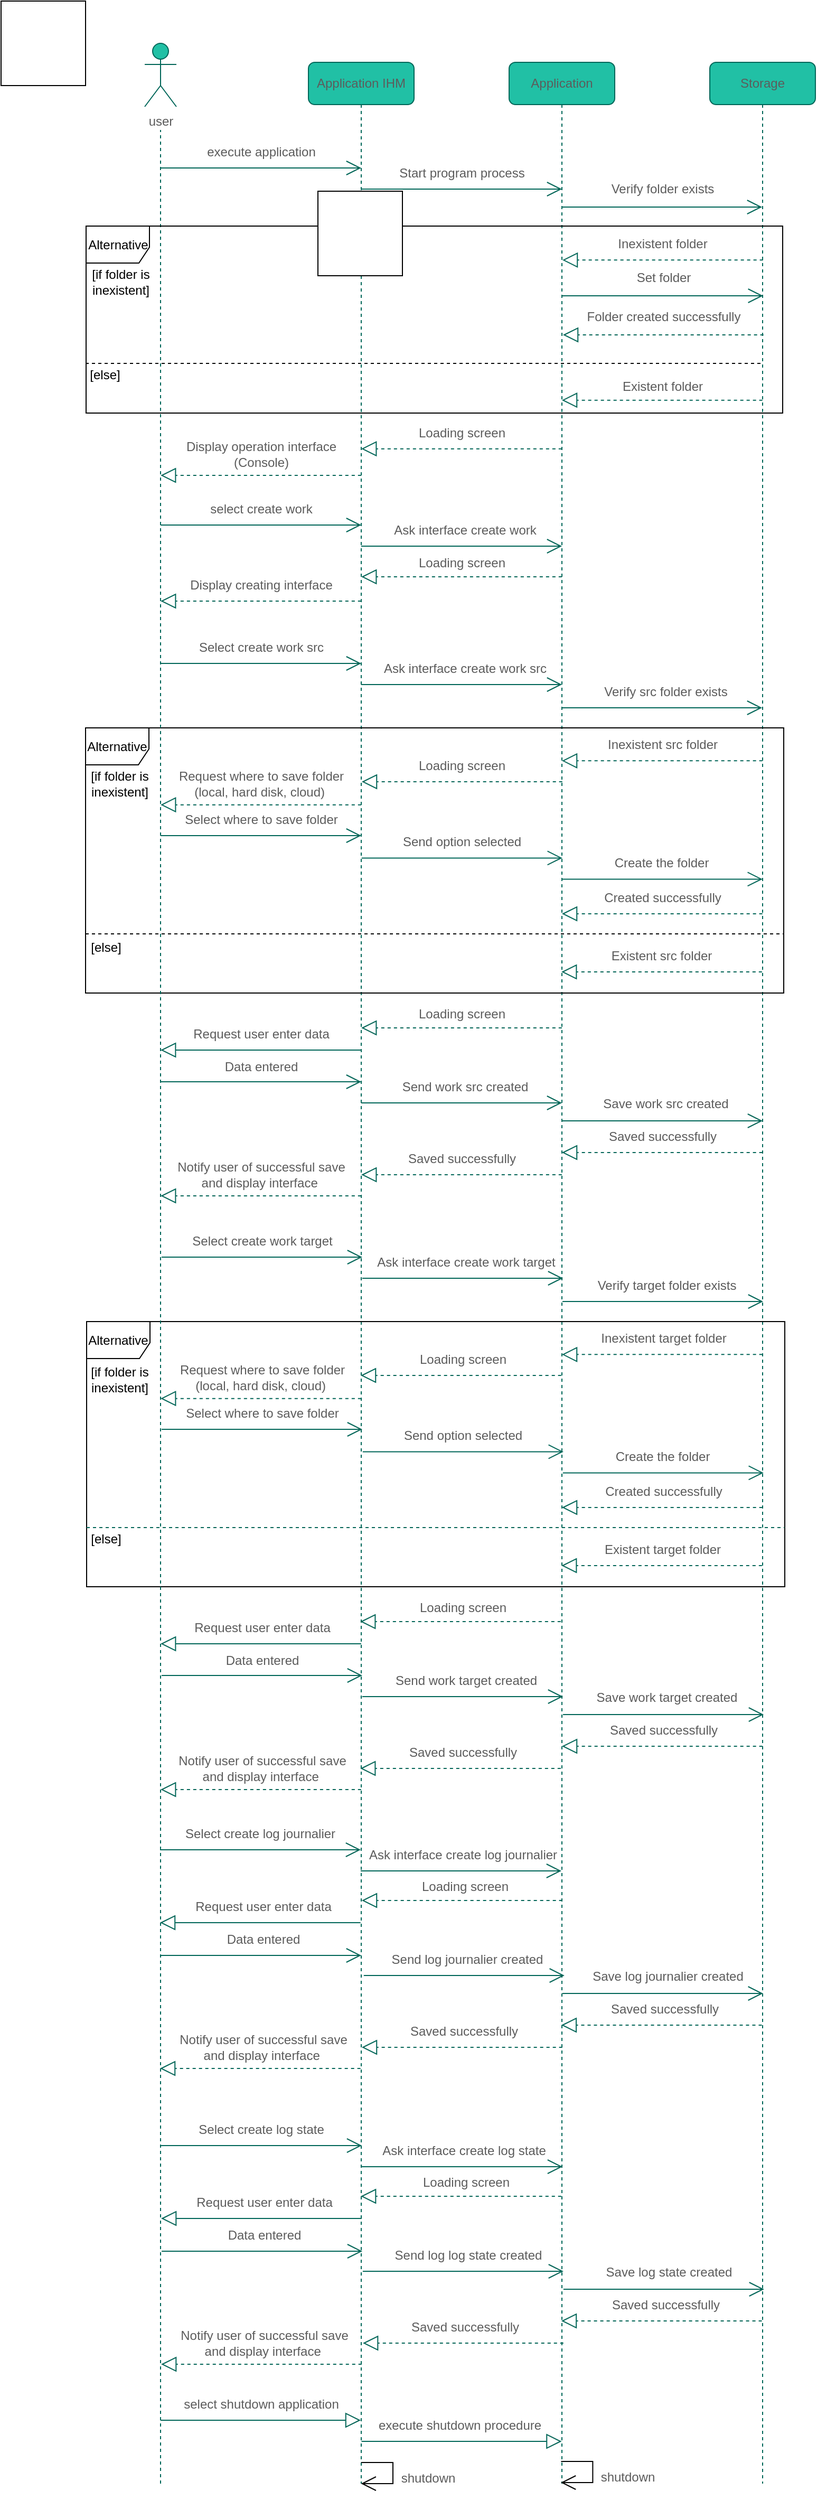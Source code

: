<mxfile version="20.5.3" type="github">
  <diagram id="kgpKYQtTHZ0yAKxKKP6v" name="Page-1">
    <mxGraphModel dx="865" dy="403" grid="1" gridSize="10" guides="1" tooltips="1" connect="1" arrows="1" fold="1" page="1" pageScale="1" pageWidth="850" pageHeight="1100" math="0" shadow="0">
      <root>
        <mxCell id="0" />
        <mxCell id="1" parent="0" />
        <mxCell id="vB3oa_qT5mKGnojGgwLK-68" value="" style="whiteSpace=wrap;html=1;aspect=fixed;" vertex="1" parent="1">
          <mxGeometry width="80" height="80" as="geometry" />
        </mxCell>
        <mxCell id="sGXvdLq_XoUKNio_A1aQ-1" value="user" style="shape=umlActor;verticalLabelPosition=bottom;verticalAlign=top;html=1;fillColor=#21C0A5;strokeColor=#006658;fontColor=#5C5C5C;rounded=1;" parent="1" vertex="1">
          <mxGeometry x="136" y="40" width="30" height="60" as="geometry" />
        </mxCell>
        <mxCell id="sGXvdLq_XoUKNio_A1aQ-8" value="&lt;span style=&quot;&quot;&gt;Application IHM&lt;/span&gt;" style="shape=umlLifeline;perimeter=lifelinePerimeter;whiteSpace=wrap;html=1;container=1;collapsible=0;recursiveResize=0;outlineConnect=0;fillColor=#21C0A5;strokeColor=#006658;fontColor=#5C5C5C;rounded=1;" parent="1" vertex="1">
          <mxGeometry x="291" y="58" width="100" height="2292" as="geometry" />
        </mxCell>
        <mxCell id="sGXvdLq_XoUKNio_A1aQ-38" value="Display operation interface&lt;br&gt;(Console)" style="text;html=1;align=center;verticalAlign=middle;resizable=0;points=[];autosize=1;strokeColor=none;fillColor=none;fontColor=#5C5C5C;rounded=1;" parent="sGXvdLq_XoUKNio_A1aQ-8" vertex="1">
          <mxGeometry x="-130" y="351" width="170" height="40" as="geometry" />
        </mxCell>
        <mxCell id="sGXvdLq_XoUKNio_A1aQ-39" value="select create work" style="text;html=1;align=center;verticalAlign=middle;resizable=0;points=[];autosize=1;strokeColor=none;fillColor=none;fontColor=#5C5C5C;rounded=1;" parent="sGXvdLq_XoUKNio_A1aQ-8" vertex="1">
          <mxGeometry x="-105" y="408" width="120" height="30" as="geometry" />
        </mxCell>
        <mxCell id="sGXvdLq_XoUKNio_A1aQ-40" value="" style="endArrow=open;endFill=1;endSize=12;html=1;rounded=1;strokeColor=#006658;fontColor=#5C5C5C;fillColor=#21C0A5;" parent="sGXvdLq_XoUKNio_A1aQ-8" edge="1">
          <mxGeometry width="160" relative="1" as="geometry">
            <mxPoint x="-140" y="438" as="sourcePoint" />
            <mxPoint x="50" y="438" as="targetPoint" />
          </mxGeometry>
        </mxCell>
        <mxCell id="sGXvdLq_XoUKNio_A1aQ-79" value="Display creating interface" style="text;html=1;align=center;verticalAlign=middle;resizable=0;points=[];autosize=1;strokeColor=none;fillColor=none;fontColor=#5C5C5C;rounded=1;" parent="sGXvdLq_XoUKNio_A1aQ-8" vertex="1">
          <mxGeometry x="-125" y="480" width="160" height="30" as="geometry" />
        </mxCell>
        <mxCell id="sGXvdLq_XoUKNio_A1aQ-80" value="" style="endArrow=block;dashed=1;endFill=0;endSize=12;html=1;rounded=1;strokeColor=#006658;fontColor=#5C5C5C;fillColor=#21C0A5;" parent="sGXvdLq_XoUKNio_A1aQ-8" edge="1">
          <mxGeometry width="160" relative="1" as="geometry">
            <mxPoint x="49.92" y="510" as="sourcePoint" />
            <mxPoint x="-139.913" y="510" as="targetPoint" />
          </mxGeometry>
        </mxCell>
        <mxCell id="sGXvdLq_XoUKNio_A1aQ-101" value="Notify user of successful save&lt;br&gt;and display interface&amp;nbsp;" style="text;html=1;align=center;verticalAlign=middle;resizable=0;points=[];autosize=1;strokeColor=none;fillColor=none;fontColor=#5C5C5C;rounded=1;" parent="sGXvdLq_XoUKNio_A1aQ-8" vertex="1">
          <mxGeometry x="-135.0" y="1033" width="180" height="40" as="geometry" />
        </mxCell>
        <mxCell id="sGXvdLq_XoUKNio_A1aQ-102" value="" style="endArrow=block;dashed=1;endFill=0;endSize=12;html=1;rounded=1;strokeColor=#006658;fontColor=#5C5C5C;fillColor=#21C0A5;" parent="sGXvdLq_XoUKNio_A1aQ-8" edge="1">
          <mxGeometry width="160" relative="1" as="geometry">
            <mxPoint x="49.92" y="1073" as="sourcePoint" />
            <mxPoint x="-139.913" y="1073" as="targetPoint" />
          </mxGeometry>
        </mxCell>
        <mxCell id="sGXvdLq_XoUKNio_A1aQ-145" value="" style="endArrow=open;endFill=1;endSize=12;html=1;rounded=0;" parent="sGXvdLq_XoUKNio_A1aQ-8" edge="1">
          <mxGeometry width="160" relative="1" as="geometry">
            <mxPoint x="50" y="2272" as="sourcePoint" />
            <mxPoint x="49.833" y="2292" as="targetPoint" />
            <Array as="points">
              <mxPoint x="80" y="2272" />
              <mxPoint x="80" y="2292" />
            </Array>
          </mxGeometry>
        </mxCell>
        <mxCell id="sGXvdLq_XoUKNio_A1aQ-152" value="Select where to save folder" style="text;html=1;align=center;verticalAlign=middle;resizable=0;points=[];autosize=1;strokeColor=none;fillColor=none;fontColor=#5C5C5C;rounded=1;" parent="sGXvdLq_XoUKNio_A1aQ-8" vertex="1">
          <mxGeometry x="-130" y="702" width="170" height="30" as="geometry" />
        </mxCell>
        <mxCell id="sGXvdLq_XoUKNio_A1aQ-153" value="" style="endArrow=open;endFill=1;endSize=12;html=1;rounded=1;strokeColor=#006658;fontColor=#5C5C5C;fillColor=#21C0A5;" parent="sGXvdLq_XoUKNio_A1aQ-8" edge="1">
          <mxGeometry width="160" relative="1" as="geometry">
            <mxPoint x="-140" y="732" as="sourcePoint" />
            <mxPoint x="50" y="732" as="targetPoint" />
          </mxGeometry>
        </mxCell>
        <mxCell id="sGXvdLq_XoUKNio_A1aQ-11" value="&lt;span style=&quot;&quot;&gt;Application&lt;/span&gt;" style="shape=umlLifeline;perimeter=lifelinePerimeter;whiteSpace=wrap;html=1;container=1;collapsible=0;recursiveResize=0;outlineConnect=0;fillColor=#21C0A5;strokeColor=#006658;fontColor=#5C5C5C;rounded=1;" parent="1" vertex="1">
          <mxGeometry x="481" y="58" width="100" height="2292" as="geometry" />
        </mxCell>
        <mxCell id="sGXvdLq_XoUKNio_A1aQ-41" value="Ask interface create work" style="text;html=1;align=center;verticalAlign=middle;resizable=0;points=[];autosize=1;strokeColor=none;fillColor=none;fontColor=#5C5C5C;rounded=1;" parent="sGXvdLq_XoUKNio_A1aQ-11" vertex="1">
          <mxGeometry x="-122" y="428" width="160" height="30" as="geometry" />
        </mxCell>
        <mxCell id="sGXvdLq_XoUKNio_A1aQ-42" value="" style="endArrow=open;endFill=1;endSize=12;html=1;rounded=1;strokeColor=#006658;fontColor=#5C5C5C;fillColor=#21C0A5;" parent="sGXvdLq_XoUKNio_A1aQ-11" edge="1">
          <mxGeometry width="160" relative="1" as="geometry">
            <mxPoint x="-140" y="458" as="sourcePoint" />
            <mxPoint x="50" y="458" as="targetPoint" />
          </mxGeometry>
        </mxCell>
        <mxCell id="sGXvdLq_XoUKNio_A1aQ-83" value="Select create work src" style="text;html=1;align=center;verticalAlign=middle;resizable=0;points=[];autosize=1;strokeColor=none;fillColor=none;fontColor=#5C5C5C;rounded=1;" parent="sGXvdLq_XoUKNio_A1aQ-11" vertex="1">
          <mxGeometry x="-305" y="539" width="140" height="30" as="geometry" />
        </mxCell>
        <mxCell id="sGXvdLq_XoUKNio_A1aQ-84" value="" style="endArrow=open;endFill=1;endSize=12;html=1;rounded=1;strokeColor=#006658;fontColor=#5C5C5C;fillColor=#21C0A5;" parent="sGXvdLq_XoUKNio_A1aQ-11" edge="1">
          <mxGeometry width="160" relative="1" as="geometry">
            <mxPoint x="-330" y="569" as="sourcePoint" />
            <mxPoint x="-140" y="569" as="targetPoint" />
          </mxGeometry>
        </mxCell>
        <mxCell id="sGXvdLq_XoUKNio_A1aQ-87" value="Ask interface create work src" style="text;html=1;align=center;verticalAlign=middle;resizable=0;points=[];autosize=1;strokeColor=none;fillColor=none;fontColor=#5C5C5C;rounded=1;" parent="sGXvdLq_XoUKNio_A1aQ-11" vertex="1">
          <mxGeometry x="-132" y="559" width="180" height="30" as="geometry" />
        </mxCell>
        <mxCell id="sGXvdLq_XoUKNio_A1aQ-88" value="" style="endArrow=open;endFill=1;endSize=12;html=1;rounded=1;strokeColor=#006658;fontColor=#5C5C5C;fillColor=#21C0A5;" parent="sGXvdLq_XoUKNio_A1aQ-11" edge="1">
          <mxGeometry width="160" relative="1" as="geometry">
            <mxPoint x="-140" y="589" as="sourcePoint" />
            <mxPoint x="50" y="589" as="targetPoint" />
          </mxGeometry>
        </mxCell>
        <mxCell id="sGXvdLq_XoUKNio_A1aQ-99" value="Saved successfully" style="text;html=1;align=center;verticalAlign=middle;resizable=0;points=[];autosize=1;strokeColor=none;fillColor=none;fontColor=#5C5C5C;rounded=1;" parent="sGXvdLq_XoUKNio_A1aQ-11" vertex="1">
          <mxGeometry x="-110.0" y="1023" width="130" height="30" as="geometry" />
        </mxCell>
        <mxCell id="sGXvdLq_XoUKNio_A1aQ-100" value="" style="endArrow=block;dashed=1;endFill=0;endSize=12;html=1;rounded=1;strokeColor=#006658;fontColor=#5C5C5C;fillColor=#21C0A5;" parent="sGXvdLq_XoUKNio_A1aQ-11" edge="1">
          <mxGeometry width="160" relative="1" as="geometry">
            <mxPoint x="49.92" y="1053" as="sourcePoint" />
            <mxPoint x="-139.913" y="1053" as="targetPoint" />
          </mxGeometry>
        </mxCell>
        <mxCell id="sGXvdLq_XoUKNio_A1aQ-12" value="&lt;span style=&quot;&quot;&gt;Storage&lt;/span&gt;" style="shape=umlLifeline;perimeter=lifelinePerimeter;whiteSpace=wrap;html=1;container=1;collapsible=0;recursiveResize=0;outlineConnect=0;fillColor=#21C0A5;strokeColor=#006658;fontColor=#5C5C5C;rounded=1;" parent="1" vertex="1">
          <mxGeometry x="671" y="58" width="100" height="2292" as="geometry" />
        </mxCell>
        <mxCell id="sGXvdLq_XoUKNio_A1aQ-61" value="Alternative" style="shape=umlFrame;whiteSpace=wrap;html=1;width=60;height=35;" parent="sGXvdLq_XoUKNio_A1aQ-12" vertex="1">
          <mxGeometry x="-591" y="630" width="661" height="251" as="geometry" />
        </mxCell>
        <mxCell id="sGXvdLq_XoUKNio_A1aQ-44" value="Loading screen" style="text;html=1;align=center;verticalAlign=middle;resizable=0;points=[];autosize=1;strokeColor=none;fillColor=none;fontColor=#5C5C5C;rounded=1;" parent="sGXvdLq_XoUKNio_A1aQ-12" vertex="1">
          <mxGeometry x="-289.58" y="886" width="110" height="30" as="geometry" />
        </mxCell>
        <mxCell id="sGXvdLq_XoUKNio_A1aQ-45" value="" style="endArrow=block;dashed=1;endFill=0;endSize=12;html=1;rounded=1;strokeColor=#006658;fontColor=#5C5C5C;fillColor=#21C0A5;" parent="sGXvdLq_XoUKNio_A1aQ-12" edge="1">
          <mxGeometry width="160" relative="1" as="geometry">
            <mxPoint x="-140.08" y="914" as="sourcePoint" />
            <mxPoint x="-329.913" y="914" as="targetPoint" />
          </mxGeometry>
        </mxCell>
        <mxCell id="sGXvdLq_XoUKNio_A1aQ-48" value="" style="endArrow=block;endFill=0;endSize=12;html=1;rounded=1;strokeColor=#006658;fontColor=#5C5C5C;fillColor=#21C0A5;" parent="sGXvdLq_XoUKNio_A1aQ-12" edge="1">
          <mxGeometry width="160" relative="1" as="geometry">
            <mxPoint x="-330.08" y="935" as="sourcePoint" />
            <mxPoint x="-519.913" y="935" as="targetPoint" />
          </mxGeometry>
        </mxCell>
        <mxCell id="sGXvdLq_XoUKNio_A1aQ-47" value="Request user enter data" style="text;html=1;align=center;verticalAlign=middle;resizable=0;points=[];autosize=1;strokeColor=none;fillColor=none;fontColor=#5C5C5C;rounded=1;" parent="sGXvdLq_XoUKNio_A1aQ-12" vertex="1">
          <mxGeometry x="-500" y="905" width="150" height="30" as="geometry" />
        </mxCell>
        <mxCell id="sGXvdLq_XoUKNio_A1aQ-95" value="Save work src created&lt;br&gt;&amp;nbsp;" style="text;html=1;align=center;verticalAlign=middle;resizable=0;points=[];autosize=1;strokeColor=none;fillColor=none;fontColor=#5C5C5C;rounded=1;" parent="sGXvdLq_XoUKNio_A1aQ-12" vertex="1">
          <mxGeometry x="-112" y="973" width="140" height="40" as="geometry" />
        </mxCell>
        <mxCell id="sGXvdLq_XoUKNio_A1aQ-96" value="" style="endArrow=open;endFill=1;endSize=12;html=1;rounded=1;strokeColor=#006658;fontColor=#5C5C5C;fillColor=#21C0A5;" parent="sGXvdLq_XoUKNio_A1aQ-12" edge="1">
          <mxGeometry width="160" relative="1" as="geometry">
            <mxPoint x="-140" y="1002" as="sourcePoint" />
            <mxPoint x="50" y="1002" as="targetPoint" />
          </mxGeometry>
        </mxCell>
        <mxCell id="sGXvdLq_XoUKNio_A1aQ-97" value="Saved successfully" style="text;html=1;align=center;verticalAlign=middle;resizable=0;points=[];autosize=1;strokeColor=none;fillColor=none;fontColor=#5C5C5C;rounded=1;" parent="sGXvdLq_XoUKNio_A1aQ-12" vertex="1">
          <mxGeometry x="-110.09" y="1002" width="130" height="30" as="geometry" />
        </mxCell>
        <mxCell id="sGXvdLq_XoUKNio_A1aQ-98" value="" style="endArrow=block;dashed=1;endFill=0;endSize=12;html=1;rounded=1;strokeColor=#006658;fontColor=#5C5C5C;fillColor=#21C0A5;" parent="sGXvdLq_XoUKNio_A1aQ-12" edge="1">
          <mxGeometry width="160" relative="1" as="geometry">
            <mxPoint x="49.83" y="1032" as="sourcePoint" />
            <mxPoint x="-140.003" y="1032" as="targetPoint" />
          </mxGeometry>
        </mxCell>
        <mxCell id="sGXvdLq_XoUKNio_A1aQ-57" value="Loading screen" style="text;html=1;align=center;verticalAlign=middle;resizable=0;points=[];autosize=1;strokeColor=none;fillColor=none;fontColor=#5C5C5C;rounded=1;" parent="sGXvdLq_XoUKNio_A1aQ-12" vertex="1">
          <mxGeometry x="-289.58" y="651.17" width="110" height="30" as="geometry" />
        </mxCell>
        <mxCell id="sGXvdLq_XoUKNio_A1aQ-150" value="Request where to save folder&lt;br&gt;(local, hard disk, cloud)&amp;nbsp;" style="text;html=1;align=center;verticalAlign=middle;resizable=0;points=[];autosize=1;strokeColor=none;fillColor=none;fontColor=#5C5C5C;rounded=1;" parent="sGXvdLq_XoUKNio_A1aQ-12" vertex="1">
          <mxGeometry x="-515" y="663.0" width="180" height="40" as="geometry" />
        </mxCell>
        <mxCell id="sGXvdLq_XoUKNio_A1aQ-151" value="" style="endArrow=block;dashed=1;endFill=0;endSize=12;html=1;rounded=1;strokeColor=#006658;fontColor=#5C5C5C;fillColor=#21C0A5;" parent="sGXvdLq_XoUKNio_A1aQ-12" edge="1">
          <mxGeometry width="160" relative="1" as="geometry">
            <mxPoint x="-330.08" y="702.83" as="sourcePoint" />
            <mxPoint x="-519.913" y="702.83" as="targetPoint" />
          </mxGeometry>
        </mxCell>
        <mxCell id="sGXvdLq_XoUKNio_A1aQ-155" value="" style="endArrow=open;endFill=1;endSize=12;html=1;rounded=1;strokeColor=#006658;fontColor=#5C5C5C;fillColor=#21C0A5;" parent="sGXvdLq_XoUKNio_A1aQ-12" edge="1">
          <mxGeometry width="160" relative="1" as="geometry">
            <mxPoint x="-329.58" y="753.23" as="sourcePoint" />
            <mxPoint x="-139.58" y="753.23" as="targetPoint" />
          </mxGeometry>
        </mxCell>
        <mxCell id="sGXvdLq_XoUKNio_A1aQ-157" value="" style="endArrow=open;endFill=1;endSize=12;html=1;rounded=1;strokeColor=#006658;fontColor=#5C5C5C;fillColor=#21C0A5;" parent="sGXvdLq_XoUKNio_A1aQ-12" edge="1">
          <mxGeometry width="160" relative="1" as="geometry">
            <mxPoint x="-140.09" y="773.23" as="sourcePoint" />
            <mxPoint x="49.91" y="773.23" as="targetPoint" />
          </mxGeometry>
        </mxCell>
        <mxCell id="sGXvdLq_XoUKNio_A1aQ-158" value="Create the folder" style="text;html=1;align=center;verticalAlign=middle;resizable=0;points=[];autosize=1;strokeColor=none;fillColor=none;fontColor=#5C5C5C;rounded=1;" parent="sGXvdLq_XoUKNio_A1aQ-12" vertex="1">
          <mxGeometry x="-100.51" y="743" width="110" height="30" as="geometry" />
        </mxCell>
        <mxCell id="sGXvdLq_XoUKNio_A1aQ-60" value="" style="endArrow=block;dashed=1;endFill=0;endSize=12;html=1;rounded=1;strokeColor=#006658;fontColor=#5C5C5C;fillColor=#21C0A5;" parent="sGXvdLq_XoUKNio_A1aQ-12" edge="1">
          <mxGeometry width="160" relative="1" as="geometry">
            <mxPoint x="49.83" y="806" as="sourcePoint" />
            <mxPoint x="-140.003" y="806" as="targetPoint" />
          </mxGeometry>
        </mxCell>
        <mxCell id="sGXvdLq_XoUKNio_A1aQ-59" value="Created successfully" style="text;html=1;align=center;verticalAlign=middle;resizable=0;points=[];autosize=1;strokeColor=none;fillColor=none;fontColor=#5C5C5C;rounded=1;" parent="sGXvdLq_XoUKNio_A1aQ-12" vertex="1">
          <mxGeometry x="-110.09" y="776" width="130" height="30" as="geometry" />
        </mxCell>
        <mxCell id="sGXvdLq_XoUKNio_A1aQ-66" value="Existent src folder" style="text;html=1;align=center;verticalAlign=middle;resizable=0;points=[];autosize=1;strokeColor=none;fillColor=none;fontColor=#5C5C5C;rounded=1;" parent="sGXvdLq_XoUKNio_A1aQ-12" vertex="1">
          <mxGeometry x="-105.51" y="831" width="120" height="30" as="geometry" />
        </mxCell>
        <mxCell id="sGXvdLq_XoUKNio_A1aQ-67" value="" style="endArrow=block;dashed=1;endFill=0;endSize=12;html=1;rounded=1;strokeColor=#006658;fontColor=#5C5C5C;fillColor=#21C0A5;" parent="sGXvdLq_XoUKNio_A1aQ-12" edge="1">
          <mxGeometry width="160" relative="1" as="geometry">
            <mxPoint x="49.41" y="861" as="sourcePoint" />
            <mxPoint x="-140.423" y="861" as="targetPoint" />
          </mxGeometry>
        </mxCell>
        <mxCell id="sGXvdLq_XoUKNio_A1aQ-50" value="" style="endArrow=open;endFill=1;endSize=12;html=1;rounded=1;strokeColor=#006658;fontColor=#5C5C5C;fillColor=#21C0A5;" parent="sGXvdLq_XoUKNio_A1aQ-12" edge="1">
          <mxGeometry width="160" relative="1" as="geometry">
            <mxPoint x="-140.51" y="611" as="sourcePoint" />
            <mxPoint x="49.49" y="611" as="targetPoint" />
          </mxGeometry>
        </mxCell>
        <mxCell id="sGXvdLq_XoUKNio_A1aQ-243" value="Notify user of successful save&lt;br&gt;and display interface&amp;nbsp;" style="text;html=1;align=center;verticalAlign=middle;resizable=0;points=[];autosize=1;strokeColor=none;fillColor=none;fontColor=#5C5C5C;rounded=1;" parent="sGXvdLq_XoUKNio_A1aQ-12" vertex="1">
          <mxGeometry x="-514.0" y="1595" width="180" height="40" as="geometry" />
        </mxCell>
        <mxCell id="sGXvdLq_XoUKNio_A1aQ-244" value="" style="endArrow=block;dashed=1;endFill=0;endSize=12;html=1;rounded=1;strokeColor=#006658;fontColor=#5C5C5C;fillColor=#21C0A5;" parent="sGXvdLq_XoUKNio_A1aQ-12" edge="1">
          <mxGeometry width="160" relative="1" as="geometry">
            <mxPoint x="-330.08" y="1635" as="sourcePoint" />
            <mxPoint x="-519.913" y="1635" as="targetPoint" />
          </mxGeometry>
        </mxCell>
        <mxCell id="sGXvdLq_XoUKNio_A1aQ-245" value="Select where to save folder" style="text;html=1;align=center;verticalAlign=middle;resizable=0;points=[];autosize=1;strokeColor=none;fillColor=none;fontColor=#5C5C5C;rounded=1;" parent="sGXvdLq_XoUKNio_A1aQ-12" vertex="1">
          <mxGeometry x="-509" y="1264" width="170" height="30" as="geometry" />
        </mxCell>
        <mxCell id="sGXvdLq_XoUKNio_A1aQ-246" value="" style="endArrow=open;endFill=1;endSize=12;html=1;rounded=1;strokeColor=#006658;fontColor=#5C5C5C;fillColor=#21C0A5;" parent="sGXvdLq_XoUKNio_A1aQ-12" edge="1">
          <mxGeometry width="160" relative="1" as="geometry">
            <mxPoint x="-519" y="1294" as="sourcePoint" />
            <mxPoint x="-329" y="1294" as="targetPoint" />
          </mxGeometry>
        </mxCell>
        <mxCell id="sGXvdLq_XoUKNio_A1aQ-247" value="Select create work target" style="text;html=1;align=center;verticalAlign=middle;resizable=0;points=[];autosize=1;strokeColor=none;fillColor=none;fontColor=#5C5C5C;rounded=1;" parent="sGXvdLq_XoUKNio_A1aQ-12" vertex="1">
          <mxGeometry x="-504" y="1101" width="160" height="30" as="geometry" />
        </mxCell>
        <mxCell id="sGXvdLq_XoUKNio_A1aQ-248" value="" style="endArrow=open;endFill=1;endSize=12;html=1;rounded=1;strokeColor=#006658;fontColor=#5C5C5C;fillColor=#21C0A5;" parent="sGXvdLq_XoUKNio_A1aQ-12" edge="1">
          <mxGeometry width="160" relative="1" as="geometry">
            <mxPoint x="-519" y="1131" as="sourcePoint" />
            <mxPoint x="-329" y="1131" as="targetPoint" />
          </mxGeometry>
        </mxCell>
        <mxCell id="sGXvdLq_XoUKNio_A1aQ-249" value="Ask interface create work target" style="text;html=1;align=center;verticalAlign=middle;resizable=0;points=[];autosize=1;strokeColor=none;fillColor=none;fontColor=#5C5C5C;rounded=1;" parent="sGXvdLq_XoUKNio_A1aQ-12" vertex="1">
          <mxGeometry x="-326" y="1121" width="190" height="30" as="geometry" />
        </mxCell>
        <mxCell id="sGXvdLq_XoUKNio_A1aQ-250" value="" style="endArrow=open;endFill=1;endSize=12;html=1;rounded=1;strokeColor=#006658;fontColor=#5C5C5C;fillColor=#21C0A5;" parent="sGXvdLq_XoUKNio_A1aQ-12" edge="1">
          <mxGeometry width="160" relative="1" as="geometry">
            <mxPoint x="-329" y="1151" as="sourcePoint" />
            <mxPoint x="-139" y="1151" as="targetPoint" />
          </mxGeometry>
        </mxCell>
        <mxCell id="sGXvdLq_XoUKNio_A1aQ-251" value="Saved successfully" style="text;html=1;align=center;verticalAlign=middle;resizable=0;points=[];autosize=1;strokeColor=none;fillColor=none;fontColor=#5C5C5C;rounded=1;" parent="sGXvdLq_XoUKNio_A1aQ-12" vertex="1">
          <mxGeometry x="-299.0" y="1585" width="130" height="30" as="geometry" />
        </mxCell>
        <mxCell id="sGXvdLq_XoUKNio_A1aQ-252" value="" style="endArrow=block;dashed=1;endFill=0;endSize=12;html=1;rounded=1;strokeColor=#006658;fontColor=#5C5C5C;fillColor=#21C0A5;" parent="sGXvdLq_XoUKNio_A1aQ-12" edge="1">
          <mxGeometry width="160" relative="1" as="geometry">
            <mxPoint x="-141.08" y="1615" as="sourcePoint" />
            <mxPoint x="-330.913" y="1615" as="targetPoint" />
          </mxGeometry>
        </mxCell>
        <mxCell id="sGXvdLq_XoUKNio_A1aQ-253" value="Alternative" style="shape=umlFrame;whiteSpace=wrap;html=1;width=60;height=35;" parent="sGXvdLq_XoUKNio_A1aQ-12" vertex="1">
          <mxGeometry x="-590" y="1192" width="661" height="251" as="geometry" />
        </mxCell>
        <mxCell id="sGXvdLq_XoUKNio_A1aQ-254" value="Loading screen" style="text;html=1;align=center;verticalAlign=middle;resizable=0;points=[];autosize=1;strokeColor=none;fillColor=none;fontColor=#5C5C5C;rounded=1;" parent="sGXvdLq_XoUKNio_A1aQ-12" vertex="1">
          <mxGeometry x="-288.58" y="1448" width="110" height="30" as="geometry" />
        </mxCell>
        <mxCell id="sGXvdLq_XoUKNio_A1aQ-255" value="" style="endArrow=block;dashed=1;endFill=0;endSize=12;html=1;rounded=1;strokeColor=#006658;fontColor=#5C5C5C;fillColor=#21C0A5;" parent="sGXvdLq_XoUKNio_A1aQ-12" edge="1">
          <mxGeometry width="160" relative="1" as="geometry">
            <mxPoint x="-141.08" y="1476" as="sourcePoint" />
            <mxPoint x="-330.913" y="1476" as="targetPoint" />
          </mxGeometry>
        </mxCell>
        <mxCell id="sGXvdLq_XoUKNio_A1aQ-256" value="" style="endArrow=block;endFill=0;endSize=12;html=1;rounded=1;strokeColor=#006658;fontColor=#5C5C5C;fillColor=#21C0A5;" parent="sGXvdLq_XoUKNio_A1aQ-12" edge="1">
          <mxGeometry width="160" relative="1" as="geometry">
            <mxPoint x="-330.08" y="1497" as="sourcePoint" />
            <mxPoint x="-519.913" y="1497" as="targetPoint" />
          </mxGeometry>
        </mxCell>
        <mxCell id="sGXvdLq_XoUKNio_A1aQ-257" value="Request user enter data" style="text;html=1;align=center;verticalAlign=middle;resizable=0;points=[];autosize=1;strokeColor=none;fillColor=none;fontColor=#5C5C5C;rounded=1;" parent="sGXvdLq_XoUKNio_A1aQ-12" vertex="1">
          <mxGeometry x="-499" y="1467" width="150" height="30" as="geometry" />
        </mxCell>
        <mxCell id="sGXvdLq_XoUKNio_A1aQ-258" value="Save work target&amp;nbsp;created&lt;br&gt;&amp;nbsp;" style="text;html=1;align=center;verticalAlign=middle;resizable=0;points=[];autosize=1;strokeColor=none;fillColor=none;fontColor=#5C5C5C;rounded=1;" parent="sGXvdLq_XoUKNio_A1aQ-12" vertex="1">
          <mxGeometry x="-121" y="1535" width="160" height="40" as="geometry" />
        </mxCell>
        <mxCell id="sGXvdLq_XoUKNio_A1aQ-259" value="" style="endArrow=open;endFill=1;endSize=12;html=1;rounded=1;strokeColor=#006658;fontColor=#5C5C5C;fillColor=#21C0A5;" parent="sGXvdLq_XoUKNio_A1aQ-12" edge="1">
          <mxGeometry width="160" relative="1" as="geometry">
            <mxPoint x="-139" y="1564" as="sourcePoint" />
            <mxPoint x="51" y="1564" as="targetPoint" />
          </mxGeometry>
        </mxCell>
        <mxCell id="sGXvdLq_XoUKNio_A1aQ-260" value="Saved successfully" style="text;html=1;align=center;verticalAlign=middle;resizable=0;points=[];autosize=1;strokeColor=none;fillColor=none;fontColor=#5C5C5C;rounded=1;" parent="sGXvdLq_XoUKNio_A1aQ-12" vertex="1">
          <mxGeometry x="-109.09" y="1564" width="130" height="30" as="geometry" />
        </mxCell>
        <mxCell id="sGXvdLq_XoUKNio_A1aQ-261" value="" style="endArrow=block;dashed=1;endFill=0;endSize=12;html=1;rounded=1;strokeColor=#006658;fontColor=#5C5C5C;fillColor=#21C0A5;" parent="sGXvdLq_XoUKNio_A1aQ-12" edge="1">
          <mxGeometry width="160" relative="1" as="geometry">
            <mxPoint x="49.83" y="1594" as="sourcePoint" />
            <mxPoint x="-140.003" y="1594" as="targetPoint" />
          </mxGeometry>
        </mxCell>
        <mxCell id="sGXvdLq_XoUKNio_A1aQ-262" value="Loading screen" style="text;html=1;align=center;verticalAlign=middle;resizable=0;points=[];autosize=1;strokeColor=none;fillColor=none;fontColor=#5C5C5C;rounded=1;" parent="sGXvdLq_XoUKNio_A1aQ-12" vertex="1">
          <mxGeometry x="-288.58" y="1213.17" width="110" height="30" as="geometry" />
        </mxCell>
        <mxCell id="sGXvdLq_XoUKNio_A1aQ-263" value="Request where to save folder&lt;br&gt;(local, hard disk, cloud)&amp;nbsp;" style="text;html=1;align=center;verticalAlign=middle;resizable=0;points=[];autosize=1;strokeColor=none;fillColor=none;fontColor=#5C5C5C;rounded=1;" parent="sGXvdLq_XoUKNio_A1aQ-12" vertex="1">
          <mxGeometry x="-514" y="1225" width="180" height="40" as="geometry" />
        </mxCell>
        <mxCell id="sGXvdLq_XoUKNio_A1aQ-264" value="" style="endArrow=block;dashed=1;endFill=0;endSize=12;html=1;rounded=1;strokeColor=#006658;fontColor=#5C5C5C;fillColor=#21C0A5;" parent="sGXvdLq_XoUKNio_A1aQ-12" edge="1">
          <mxGeometry width="160" relative="1" as="geometry">
            <mxPoint x="-330.08" y="1264.83" as="sourcePoint" />
            <mxPoint x="-519.913" y="1264.83" as="targetPoint" />
          </mxGeometry>
        </mxCell>
        <mxCell id="sGXvdLq_XoUKNio_A1aQ-265" value="" style="endArrow=open;endFill=1;endSize=12;html=1;rounded=1;strokeColor=#006658;fontColor=#5C5C5C;fillColor=#21C0A5;" parent="sGXvdLq_XoUKNio_A1aQ-12" edge="1">
          <mxGeometry width="160" relative="1" as="geometry">
            <mxPoint x="-328.58" y="1315.23" as="sourcePoint" />
            <mxPoint x="-138.58" y="1315.23" as="targetPoint" />
          </mxGeometry>
        </mxCell>
        <mxCell id="sGXvdLq_XoUKNio_A1aQ-266" value="" style="endArrow=open;endFill=1;endSize=12;html=1;rounded=1;strokeColor=#006658;fontColor=#5C5C5C;fillColor=#21C0A5;" parent="sGXvdLq_XoUKNio_A1aQ-12" edge="1">
          <mxGeometry width="160" relative="1" as="geometry">
            <mxPoint x="-139.09" y="1335.23" as="sourcePoint" />
            <mxPoint x="50.91" y="1335.23" as="targetPoint" />
          </mxGeometry>
        </mxCell>
        <mxCell id="sGXvdLq_XoUKNio_A1aQ-267" value="Create the folder" style="text;html=1;align=center;verticalAlign=middle;resizable=0;points=[];autosize=1;strokeColor=none;fillColor=none;fontColor=#5C5C5C;rounded=1;" parent="sGXvdLq_XoUKNio_A1aQ-12" vertex="1">
          <mxGeometry x="-99.51" y="1305" width="110" height="30" as="geometry" />
        </mxCell>
        <mxCell id="sGXvdLq_XoUKNio_A1aQ-268" value="" style="endArrow=block;dashed=1;endFill=0;endSize=12;html=1;rounded=1;strokeColor=#006658;fontColor=#5C5C5C;fillColor=#21C0A5;" parent="sGXvdLq_XoUKNio_A1aQ-12" edge="1">
          <mxGeometry width="160" relative="1" as="geometry">
            <mxPoint x="49.83" y="1368" as="sourcePoint" />
            <mxPoint x="-140.003" y="1368" as="targetPoint" />
          </mxGeometry>
        </mxCell>
        <mxCell id="sGXvdLq_XoUKNio_A1aQ-269" value="Created successfully" style="text;html=1;align=center;verticalAlign=middle;resizable=0;points=[];autosize=1;strokeColor=none;fillColor=none;fontColor=#5C5C5C;rounded=1;" parent="sGXvdLq_XoUKNio_A1aQ-12" vertex="1">
          <mxGeometry x="-109.09" y="1338" width="130" height="30" as="geometry" />
        </mxCell>
        <mxCell id="sGXvdLq_XoUKNio_A1aQ-270" value="Existent target&amp;nbsp;folder" style="text;html=1;align=center;verticalAlign=middle;resizable=0;points=[];autosize=1;strokeColor=none;fillColor=none;fontColor=#5C5C5C;rounded=1;" parent="sGXvdLq_XoUKNio_A1aQ-12" vertex="1">
          <mxGeometry x="-109.51" y="1393" width="130" height="30" as="geometry" />
        </mxCell>
        <mxCell id="sGXvdLq_XoUKNio_A1aQ-271" value="" style="endArrow=block;dashed=1;endFill=0;endSize=12;html=1;rounded=1;strokeColor=#006658;fontColor=#5C5C5C;fillColor=#21C0A5;" parent="sGXvdLq_XoUKNio_A1aQ-12" edge="1">
          <mxGeometry width="160" relative="1" as="geometry">
            <mxPoint x="49.41" y="1423" as="sourcePoint" />
            <mxPoint x="-140.423" y="1423" as="targetPoint" />
          </mxGeometry>
        </mxCell>
        <mxCell id="sGXvdLq_XoUKNio_A1aQ-272" value="" style="endArrow=open;endFill=1;endSize=12;html=1;rounded=1;strokeColor=#006658;fontColor=#5C5C5C;fillColor=#21C0A5;" parent="sGXvdLq_XoUKNio_A1aQ-12" edge="1">
          <mxGeometry width="160" relative="1" as="geometry">
            <mxPoint x="-139.51" y="1173" as="sourcePoint" />
            <mxPoint x="50.49" y="1173" as="targetPoint" />
          </mxGeometry>
        </mxCell>
        <mxCell id="sGXvdLq_XoUKNio_A1aQ-273" value="Inexistent target&amp;nbsp;folder" style="text;html=1;align=center;verticalAlign=middle;resizable=0;points=[];autosize=1;strokeColor=none;fillColor=none;fontColor=#5C5C5C;rounded=1;" parent="sGXvdLq_XoUKNio_A1aQ-12" vertex="1">
          <mxGeometry x="-114.09" y="1193.17" width="140" height="30" as="geometry" />
        </mxCell>
        <mxCell id="sGXvdLq_XoUKNio_A1aQ-274" value="" style="endArrow=block;dashed=1;endFill=0;endSize=12;html=1;rounded=1;strokeColor=#006658;fontColor=#5C5C5C;fillColor=#21C0A5;" parent="sGXvdLq_XoUKNio_A1aQ-12" edge="1">
          <mxGeometry width="160" relative="1" as="geometry">
            <mxPoint x="49.83" y="1223.17" as="sourcePoint" />
            <mxPoint x="-140.003" y="1223.17" as="targetPoint" />
          </mxGeometry>
        </mxCell>
        <mxCell id="sGXvdLq_XoUKNio_A1aQ-275" value="[if folder is &lt;br&gt;inexistent]" style="text;html=1;align=center;verticalAlign=middle;resizable=0;points=[];autosize=1;strokeColor=none;fillColor=none;" parent="sGXvdLq_XoUKNio_A1aQ-12" vertex="1">
          <mxGeometry x="-599" y="1227.17" width="80" height="40" as="geometry" />
        </mxCell>
        <mxCell id="sGXvdLq_XoUKNio_A1aQ-276" value="Verify target&amp;nbsp;folder exists" style="text;html=1;align=center;verticalAlign=middle;resizable=0;points=[];autosize=1;strokeColor=none;fillColor=none;fontColor=#5C5C5C;rounded=1;" parent="sGXvdLq_XoUKNio_A1aQ-12" vertex="1">
          <mxGeometry x="-116.09" y="1143" width="150" height="30" as="geometry" />
        </mxCell>
        <mxCell id="sGXvdLq_XoUKNio_A1aQ-277" value="Data entered" style="text;html=1;align=center;verticalAlign=middle;resizable=0;points=[];autosize=1;strokeColor=none;fillColor=none;fontColor=#5C5C5C;rounded=1;" parent="sGXvdLq_XoUKNio_A1aQ-12" vertex="1">
          <mxGeometry x="-469" y="1498" width="90" height="30" as="geometry" />
        </mxCell>
        <mxCell id="sGXvdLq_XoUKNio_A1aQ-278" value="" style="endArrow=open;endFill=1;endSize=12;html=1;rounded=1;strokeColor=#006658;fontColor=#5C5C5C;fillColor=#21C0A5;" parent="sGXvdLq_XoUKNio_A1aQ-12" edge="1">
          <mxGeometry width="160" relative="1" as="geometry">
            <mxPoint x="-519" y="1527" as="sourcePoint" />
            <mxPoint x="-329" y="1527" as="targetPoint" />
          </mxGeometry>
        </mxCell>
        <mxCell id="sGXvdLq_XoUKNio_A1aQ-279" value="Send work target&amp;nbsp;created" style="text;html=1;align=center;verticalAlign=middle;resizable=0;points=[];autosize=1;strokeColor=none;fillColor=none;fontColor=#5C5C5C;rounded=1;" parent="sGXvdLq_XoUKNio_A1aQ-12" vertex="1">
          <mxGeometry x="-311" y="1517" width="160" height="30" as="geometry" />
        </mxCell>
        <mxCell id="sGXvdLq_XoUKNio_A1aQ-280" value="" style="endArrow=open;endFill=1;endSize=12;html=1;rounded=1;strokeColor=#006658;fontColor=#5C5C5C;fillColor=#21C0A5;" parent="sGXvdLq_XoUKNio_A1aQ-12" edge="1">
          <mxGeometry width="160" relative="1" as="geometry">
            <mxPoint x="-329" y="1547" as="sourcePoint" />
            <mxPoint x="-139" y="1547" as="targetPoint" />
          </mxGeometry>
        </mxCell>
        <mxCell id="sGXvdLq_XoUKNio_A1aQ-281" value="" style="endArrow=block;dashed=1;endFill=0;endSize=12;html=1;rounded=1;strokeColor=#006658;fontColor=#5C5C5C;fillColor=#21C0A5;" parent="sGXvdLq_XoUKNio_A1aQ-12" edge="1">
          <mxGeometry width="160" relative="1" as="geometry">
            <mxPoint x="-140.66" y="1243" as="sourcePoint" />
            <mxPoint x="-330.493" y="1243" as="targetPoint" />
          </mxGeometry>
        </mxCell>
        <mxCell id="sGXvdLq_XoUKNio_A1aQ-282" value="Send option selected" style="text;html=1;align=center;verticalAlign=middle;resizable=0;points=[];autosize=1;strokeColor=none;fillColor=none;fontColor=#5C5C5C;rounded=1;" parent="sGXvdLq_XoUKNio_A1aQ-12" vertex="1">
          <mxGeometry x="-304" y="1285" width="140" height="30" as="geometry" />
        </mxCell>
        <mxCell id="sGXvdLq_XoUKNio_A1aQ-283" value="" style="line;strokeWidth=1;fillColor=none;align=left;verticalAlign=middle;spacingTop=-1;spacingLeft=3;spacingRight=3;rotatable=0;labelPosition=right;points=[];portConstraint=eastwest;strokeColor=inherit;dashed=1;" parent="sGXvdLq_XoUKNio_A1aQ-12" vertex="1">
          <mxGeometry x="-590" y="1383" width="661" height="8" as="geometry" />
        </mxCell>
        <mxCell id="sGXvdLq_XoUKNio_A1aQ-284" value="[else]" style="text;html=1;align=center;verticalAlign=middle;resizable=0;points=[];autosize=1;strokeColor=none;fillColor=none;" parent="sGXvdLq_XoUKNio_A1aQ-12" vertex="1">
          <mxGeometry x="-597" y="1383" width="50" height="30" as="geometry" />
        </mxCell>
        <mxCell id="sGXvdLq_XoUKNio_A1aQ-63" value="[if folder is &lt;br&gt;inexistent]" style="text;html=1;align=center;verticalAlign=middle;resizable=0;points=[];autosize=1;strokeColor=none;fillColor=none;" parent="sGXvdLq_XoUKNio_A1aQ-12" vertex="1">
          <mxGeometry x="-599" y="663" width="80" height="40" as="geometry" />
        </mxCell>
        <mxCell id="sGXvdLq_XoUKNio_A1aQ-72" value="[else]" style="text;html=1;align=center;verticalAlign=middle;resizable=0;points=[];autosize=1;strokeColor=none;fillColor=none;" parent="sGXvdLq_XoUKNio_A1aQ-12" vertex="1">
          <mxGeometry x="-597" y="823" width="50" height="30" as="geometry" />
        </mxCell>
        <mxCell id="vB3oa_qT5mKGnojGgwLK-3" value="" style="endArrow=open;endFill=1;endSize=12;html=1;rounded=1;strokeColor=#006658;fontColor=#5C5C5C;fillColor=#21C0A5;" edge="1" parent="sGXvdLq_XoUKNio_A1aQ-12">
          <mxGeometry width="160" relative="1" as="geometry">
            <mxPoint x="-140.51" y="137" as="sourcePoint" />
            <mxPoint x="49.49" y="137" as="targetPoint" />
          </mxGeometry>
        </mxCell>
        <mxCell id="vB3oa_qT5mKGnojGgwLK-26" value="Folder created successfully" style="text;html=1;align=center;verticalAlign=middle;resizable=0;points=[];autosize=1;strokeColor=none;fillColor=none;fontColor=#5C5C5C;rounded=1;" vertex="1" parent="sGXvdLq_XoUKNio_A1aQ-12">
          <mxGeometry x="-129.09" y="226.0" width="170" height="30" as="geometry" />
        </mxCell>
        <mxCell id="vB3oa_qT5mKGnojGgwLK-27" value="" style="endArrow=block;dashed=1;endFill=0;endSize=12;html=1;rounded=1;strokeColor=#006658;fontColor=#5C5C5C;fillColor=#21C0A5;" edge="1" parent="sGXvdLq_XoUKNio_A1aQ-12">
          <mxGeometry width="160" relative="1" as="geometry">
            <mxPoint x="50.83" y="258.0" as="sourcePoint" />
            <mxPoint x="-139.003" y="258.0" as="targetPoint" />
          </mxGeometry>
        </mxCell>
        <mxCell id="sGXvdLq_XoUKNio_A1aQ-23" value="" style="endArrow=none;dashed=1;html=1;rounded=1;strokeColor=#006658;fontColor=#5C5C5C;" parent="1" edge="1">
          <mxGeometry width="50" height="50" relative="1" as="geometry">
            <mxPoint x="151" y="2350" as="sourcePoint" />
            <mxPoint x="151" y="122" as="targetPoint" />
          </mxGeometry>
        </mxCell>
        <mxCell id="sGXvdLq_XoUKNio_A1aQ-30" value="execute application" style="text;html=1;align=center;verticalAlign=middle;resizable=0;points=[];autosize=1;strokeColor=none;fillColor=none;fontColor=#5C5C5C;rounded=1;" parent="1" vertex="1">
          <mxGeometry x="181" y="128" width="130" height="30" as="geometry" />
        </mxCell>
        <mxCell id="sGXvdLq_XoUKNio_A1aQ-31" value="" style="endArrow=open;endFill=1;endSize=12;html=1;rounded=1;strokeColor=#006658;fontColor=#5C5C5C;fillColor=#21C0A5;" parent="1" edge="1">
          <mxGeometry width="160" relative="1" as="geometry">
            <mxPoint x="151" y="158" as="sourcePoint" />
            <mxPoint x="341" y="158" as="targetPoint" />
          </mxGeometry>
        </mxCell>
        <mxCell id="sGXvdLq_XoUKNio_A1aQ-33" value="Start program process" style="text;html=1;align=center;verticalAlign=middle;resizable=0;points=[];autosize=1;strokeColor=none;fillColor=none;fontColor=#5C5C5C;rounded=1;" parent="1" vertex="1">
          <mxGeometry x="366" y="148" width="140" height="30" as="geometry" />
        </mxCell>
        <mxCell id="sGXvdLq_XoUKNio_A1aQ-34" value="" style="endArrow=open;endFill=1;endSize=12;html=1;rounded=1;strokeColor=#006658;fontColor=#5C5C5C;fillColor=#21C0A5;" parent="1" edge="1">
          <mxGeometry width="160" relative="1" as="geometry">
            <mxPoint x="341" y="178" as="sourcePoint" />
            <mxPoint x="531" y="178" as="targetPoint" />
          </mxGeometry>
        </mxCell>
        <mxCell id="sGXvdLq_XoUKNio_A1aQ-37" value="" style="endArrow=block;dashed=1;endFill=0;endSize=12;html=1;rounded=1;strokeColor=#006658;fontColor=#5C5C5C;fillColor=#21C0A5;" parent="1" edge="1">
          <mxGeometry width="160" relative="1" as="geometry">
            <mxPoint x="340.92" y="449" as="sourcePoint" />
            <mxPoint x="151.087" y="449" as="targetPoint" />
          </mxGeometry>
        </mxCell>
        <mxCell id="sGXvdLq_XoUKNio_A1aQ-77" value="Loading screen" style="text;html=1;align=center;verticalAlign=middle;resizable=0;points=[];autosize=1;strokeColor=none;fillColor=none;fontColor=#5C5C5C;rounded=1;" parent="1" vertex="1">
          <mxGeometry x="381.42" y="517" width="110" height="30" as="geometry" />
        </mxCell>
        <mxCell id="sGXvdLq_XoUKNio_A1aQ-78" value="" style="endArrow=block;dashed=1;endFill=0;endSize=12;html=1;rounded=1;strokeColor=#006658;fontColor=#5C5C5C;fillColor=#21C0A5;" parent="1" edge="1">
          <mxGeometry width="160" relative="1" as="geometry">
            <mxPoint x="530.92" y="545" as="sourcePoint" />
            <mxPoint x="341.087" y="545" as="targetPoint" />
          </mxGeometry>
        </mxCell>
        <mxCell id="sGXvdLq_XoUKNio_A1aQ-53" value="Inexistent src folder" style="text;html=1;align=center;verticalAlign=middle;resizable=0;points=[];autosize=1;strokeColor=none;fillColor=none;fontColor=#5C5C5C;rounded=1;" parent="1" vertex="1">
          <mxGeometry x="560.91" y="689.17" width="130" height="30" as="geometry" />
        </mxCell>
        <mxCell id="sGXvdLq_XoUKNio_A1aQ-54" value="" style="endArrow=block;dashed=1;endFill=0;endSize=12;html=1;rounded=1;strokeColor=#006658;fontColor=#5C5C5C;fillColor=#21C0A5;" parent="1" edge="1">
          <mxGeometry width="160" relative="1" as="geometry">
            <mxPoint x="720.83" y="719.17" as="sourcePoint" />
            <mxPoint x="530.997" y="719.17" as="targetPoint" />
          </mxGeometry>
        </mxCell>
        <mxCell id="sGXvdLq_XoUKNio_A1aQ-49" value="Verify src folder exists" style="text;html=1;align=center;verticalAlign=middle;resizable=0;points=[];autosize=1;strokeColor=none;fillColor=none;fontColor=#5C5C5C;rounded=1;" parent="1" vertex="1">
          <mxGeometry x="558.91" y="639" width="140" height="30" as="geometry" />
        </mxCell>
        <mxCell id="sGXvdLq_XoUKNio_A1aQ-91" value="Data entered" style="text;html=1;align=center;verticalAlign=middle;resizable=0;points=[];autosize=1;strokeColor=none;fillColor=none;fontColor=#5C5C5C;rounded=1;" parent="1" vertex="1">
          <mxGeometry x="201" y="994" width="90" height="30" as="geometry" />
        </mxCell>
        <mxCell id="sGXvdLq_XoUKNio_A1aQ-92" value="" style="endArrow=open;endFill=1;endSize=12;html=1;rounded=1;strokeColor=#006658;fontColor=#5C5C5C;fillColor=#21C0A5;" parent="1" edge="1">
          <mxGeometry width="160" relative="1" as="geometry">
            <mxPoint x="151" y="1023" as="sourcePoint" />
            <mxPoint x="341" y="1023" as="targetPoint" />
          </mxGeometry>
        </mxCell>
        <mxCell id="sGXvdLq_XoUKNio_A1aQ-93" value="Send work src created" style="text;html=1;align=center;verticalAlign=middle;resizable=0;points=[];autosize=1;strokeColor=none;fillColor=none;fontColor=#5C5C5C;rounded=1;" parent="1" vertex="1">
          <mxGeometry x="369" y="1013" width="140" height="30" as="geometry" />
        </mxCell>
        <mxCell id="sGXvdLq_XoUKNio_A1aQ-94" value="" style="endArrow=open;endFill=1;endSize=12;html=1;rounded=1;strokeColor=#006658;fontColor=#5C5C5C;fillColor=#21C0A5;" parent="1" edge="1">
          <mxGeometry width="160" relative="1" as="geometry">
            <mxPoint x="341" y="1043" as="sourcePoint" />
            <mxPoint x="531" y="1043" as="targetPoint" />
          </mxGeometry>
        </mxCell>
        <mxCell id="sGXvdLq_XoUKNio_A1aQ-137" value="" style="endArrow=block;endFill=0;endSize=12;html=1;rounded=1;strokeColor=#006658;fontColor=#5C5C5C;fillColor=#21C0A5;" parent="1" edge="1">
          <mxGeometry width="160" relative="1" as="geometry">
            <mxPoint x="151.0" y="2290" as="sourcePoint" />
            <mxPoint x="340.5" y="2290" as="targetPoint" />
          </mxGeometry>
        </mxCell>
        <mxCell id="sGXvdLq_XoUKNio_A1aQ-140" value="execute shutdown procedure" style="text;html=1;align=center;verticalAlign=middle;resizable=0;points=[];autosize=1;strokeColor=none;fillColor=none;fontColor=#5C5C5C;rounded=1;" parent="1" vertex="1">
          <mxGeometry x="344.25" y="2280" width="180" height="30" as="geometry" />
        </mxCell>
        <mxCell id="sGXvdLq_XoUKNio_A1aQ-141" value="" style="endArrow=block;endFill=0;endSize=12;html=1;rounded=1;strokeColor=#006658;fontColor=#5C5C5C;fillColor=#21C0A5;" parent="1" edge="1">
          <mxGeometry width="160" relative="1" as="geometry">
            <mxPoint x="341.25" y="2310" as="sourcePoint" />
            <mxPoint x="530.75" y="2310" as="targetPoint" />
          </mxGeometry>
        </mxCell>
        <mxCell id="sGXvdLq_XoUKNio_A1aQ-146" value="shutdown" style="text;html=1;align=center;verticalAlign=middle;resizable=0;points=[];autosize=1;strokeColor=none;fillColor=none;fontColor=#5C5C5C;rounded=1;" parent="1" vertex="1">
          <mxGeometry x="369" y="2330" width="70" height="30" as="geometry" />
        </mxCell>
        <mxCell id="sGXvdLq_XoUKNio_A1aQ-147" value="" style="endArrow=open;endFill=1;endSize=12;html=1;rounded=0;" parent="1" edge="1">
          <mxGeometry width="160" relative="1" as="geometry">
            <mxPoint x="530.19" y="2329" as="sourcePoint" />
            <mxPoint x="530.0" y="2349" as="targetPoint" />
            <Array as="points">
              <mxPoint x="560.19" y="2329" />
              <mxPoint x="560.19" y="2349" />
            </Array>
          </mxGeometry>
        </mxCell>
        <mxCell id="sGXvdLq_XoUKNio_A1aQ-148" value="shutdown" style="text;html=1;align=center;verticalAlign=middle;resizable=0;points=[];autosize=1;strokeColor=none;fillColor=none;fontColor=#5C5C5C;rounded=1;" parent="1" vertex="1">
          <mxGeometry x="558.19" y="2329" width="70" height="30" as="geometry" />
        </mxCell>
        <mxCell id="sGXvdLq_XoUKNio_A1aQ-149" value="" style="endArrow=block;dashed=1;endFill=0;endSize=12;html=1;rounded=1;strokeColor=#006658;fontColor=#5C5C5C;fillColor=#21C0A5;" parent="1" edge="1">
          <mxGeometry width="160" relative="1" as="geometry">
            <mxPoint x="531.34" y="739" as="sourcePoint" />
            <mxPoint x="341.507" y="739" as="targetPoint" />
          </mxGeometry>
        </mxCell>
        <mxCell id="sGXvdLq_XoUKNio_A1aQ-156" value="Send option selected" style="text;html=1;align=center;verticalAlign=middle;resizable=0;points=[];autosize=1;strokeColor=none;fillColor=none;fontColor=#5C5C5C;rounded=1;" parent="1" vertex="1">
          <mxGeometry x="366" y="781" width="140" height="30" as="geometry" />
        </mxCell>
        <mxCell id="sGXvdLq_XoUKNio_A1aQ-65" value="" style="line;strokeWidth=1;fillColor=none;align=left;verticalAlign=middle;spacingTop=-1;spacingLeft=3;spacingRight=3;rotatable=0;labelPosition=right;points=[];portConstraint=eastwest;strokeColor=inherit;dashed=1;" parent="1" vertex="1">
          <mxGeometry x="80" y="879" width="661" height="8" as="geometry" />
        </mxCell>
        <mxCell id="sGXvdLq_XoUKNio_A1aQ-138" value="select shutdown application" style="text;html=1;align=center;verticalAlign=middle;resizable=0;points=[];autosize=1;strokeColor=none;fillColor=none;fontColor=#5C5C5C;rounded=1;" parent="1" vertex="1">
          <mxGeometry x="161" y="2260" width="170" height="30" as="geometry" />
        </mxCell>
        <mxCell id="sGXvdLq_XoUKNio_A1aQ-291" value="Select create log journalier" style="text;html=1;align=center;verticalAlign=middle;resizable=0;points=[];autosize=1;strokeColor=none;fillColor=none;fontColor=#5C5C5C;rounded=1;" parent="1" vertex="1">
          <mxGeometry x="159.5" y="1720" width="170" height="30" as="geometry" />
        </mxCell>
        <mxCell id="sGXvdLq_XoUKNio_A1aQ-292" value="" style="endArrow=open;endFill=1;endSize=12;html=1;rounded=1;strokeColor=#006658;fontColor=#5C5C5C;fillColor=#21C0A5;" parent="1" edge="1">
          <mxGeometry width="160" relative="1" as="geometry">
            <mxPoint x="150.5" y="1750" as="sourcePoint" />
            <mxPoint x="340.5" y="1750" as="targetPoint" />
          </mxGeometry>
        </mxCell>
        <mxCell id="sGXvdLq_XoUKNio_A1aQ-293" value="Ask interface create log journalier" style="text;html=1;align=center;verticalAlign=middle;resizable=0;points=[];autosize=1;strokeColor=none;fillColor=none;fontColor=#5C5C5C;rounded=1;" parent="1" vertex="1">
          <mxGeometry x="336.5" y="1740" width="200" height="30" as="geometry" />
        </mxCell>
        <mxCell id="sGXvdLq_XoUKNio_A1aQ-294" value="" style="endArrow=open;endFill=1;endSize=12;html=1;rounded=1;strokeColor=#006658;fontColor=#5C5C5C;fillColor=#21C0A5;" parent="1" edge="1">
          <mxGeometry width="160" relative="1" as="geometry">
            <mxPoint x="340.5" y="1770" as="sourcePoint" />
            <mxPoint x="530.5" y="1770" as="targetPoint" />
          </mxGeometry>
        </mxCell>
        <mxCell id="vB3oa_qT5mKGnojGgwLK-1" value="Verify folder exists" style="text;html=1;align=center;verticalAlign=middle;resizable=0;points=[];autosize=1;strokeColor=none;fillColor=none;fontColor=#5C5C5C;rounded=1;" vertex="1" parent="1">
          <mxGeometry x="565.91" y="163" width="120" height="30" as="geometry" />
        </mxCell>
        <mxCell id="vB3oa_qT5mKGnojGgwLK-6" value="Alternative" style="shape=umlFrame;whiteSpace=wrap;html=1;width=60;height=35;" vertex="1" parent="1">
          <mxGeometry x="80.5" y="213" width="659.5" height="177" as="geometry" />
        </mxCell>
        <mxCell id="vB3oa_qT5mKGnojGgwLK-7" value="Loading screen" style="text;html=1;align=center;verticalAlign=middle;resizable=0;points=[];autosize=1;strokeColor=none;fillColor=none;fontColor=#5C5C5C;rounded=1;" vertex="1" parent="1">
          <mxGeometry x="381.0" y="394" width="110" height="30" as="geometry" />
        </mxCell>
        <mxCell id="vB3oa_qT5mKGnojGgwLK-17" value="[if folder is &lt;br&gt;inexistent]" style="text;html=1;align=center;verticalAlign=middle;resizable=0;points=[];autosize=1;strokeColor=none;fillColor=none;" vertex="1" parent="1">
          <mxGeometry x="72.5" y="246" width="80" height="40" as="geometry" />
        </mxCell>
        <mxCell id="vB3oa_qT5mKGnojGgwLK-18" value="[else]" style="text;html=1;align=center;verticalAlign=middle;resizable=0;points=[];autosize=1;strokeColor=none;fillColor=none;" vertex="1" parent="1">
          <mxGeometry x="72.5" y="339" width="50" height="30" as="geometry" />
        </mxCell>
        <mxCell id="vB3oa_qT5mKGnojGgwLK-19" value="Inexistent folder" style="text;html=1;align=center;verticalAlign=middle;resizable=0;points=[];autosize=1;strokeColor=none;fillColor=none;fontColor=#5C5C5C;rounded=1;" vertex="1" parent="1">
          <mxGeometry x="571.41" y="215.17" width="110" height="30" as="geometry" />
        </mxCell>
        <mxCell id="vB3oa_qT5mKGnojGgwLK-20" value="" style="endArrow=block;dashed=1;endFill=0;endSize=12;html=1;rounded=1;strokeColor=#006658;fontColor=#5C5C5C;fillColor=#21C0A5;" edge="1" parent="1">
          <mxGeometry width="160" relative="1" as="geometry">
            <mxPoint x="721.33" y="245.17" as="sourcePoint" />
            <mxPoint x="531.497" y="245.17" as="targetPoint" />
          </mxGeometry>
        </mxCell>
        <mxCell id="vB3oa_qT5mKGnojGgwLK-21" value="" style="endArrow=block;dashed=1;endFill=0;endSize=12;html=1;rounded=1;strokeColor=#006658;fontColor=#5C5C5C;fillColor=#21C0A5;" edge="1" parent="1">
          <mxGeometry width="160" relative="1" as="geometry">
            <mxPoint x="530.92" y="423.83" as="sourcePoint" />
            <mxPoint x="341.087" y="423.83" as="targetPoint" />
          </mxGeometry>
        </mxCell>
        <mxCell id="vB3oa_qT5mKGnojGgwLK-23" value="" style="line;strokeWidth=1;fillColor=none;align=left;verticalAlign=middle;spacingTop=-1;spacingLeft=3;spacingRight=3;rotatable=0;labelPosition=right;points=[];portConstraint=eastwest;strokeColor=inherit;dashed=1;" vertex="1" parent="1">
          <mxGeometry x="80" y="339" width="640" height="8" as="geometry" />
        </mxCell>
        <mxCell id="vB3oa_qT5mKGnojGgwLK-24" value="" style="endArrow=open;endFill=1;endSize=12;html=1;rounded=1;strokeColor=#006658;fontColor=#5C5C5C;fillColor=#21C0A5;" edge="1" parent="1">
          <mxGeometry width="160" relative="1" as="geometry">
            <mxPoint x="531.41" y="279" as="sourcePoint" />
            <mxPoint x="721.41" y="279" as="targetPoint" />
          </mxGeometry>
        </mxCell>
        <mxCell id="vB3oa_qT5mKGnojGgwLK-25" value="Set folder" style="text;html=1;align=center;verticalAlign=middle;resizable=0;points=[];autosize=1;strokeColor=none;fillColor=none;fontColor=#5C5C5C;rounded=1;" vertex="1" parent="1">
          <mxGeometry x="591.83" y="247" width="70" height="30" as="geometry" />
        </mxCell>
        <mxCell id="vB3oa_qT5mKGnojGgwLK-28" value="Existent folder" style="text;html=1;align=center;verticalAlign=middle;resizable=0;points=[];autosize=1;strokeColor=none;fillColor=none;fontColor=#5C5C5C;rounded=1;" vertex="1" parent="1">
          <mxGeometry x="575.91" y="350" width="100" height="30" as="geometry" />
        </mxCell>
        <mxCell id="vB3oa_qT5mKGnojGgwLK-29" value="" style="endArrow=block;dashed=1;endFill=0;endSize=12;html=1;rounded=1;strokeColor=#006658;fontColor=#5C5C5C;fillColor=#21C0A5;" edge="1" parent="1">
          <mxGeometry width="160" relative="1" as="geometry">
            <mxPoint x="720.83" y="377.83" as="sourcePoint" />
            <mxPoint x="530.997" y="377.83" as="targetPoint" />
          </mxGeometry>
        </mxCell>
        <mxCell id="vB3oa_qT5mKGnojGgwLK-30" value="Notify user of successful save&lt;br&gt;and display interface&amp;nbsp;" style="text;html=1;align=center;verticalAlign=middle;resizable=0;points=[];autosize=1;strokeColor=none;fillColor=none;fontColor=#5C5C5C;rounded=1;" vertex="1" parent="1">
          <mxGeometry x="158.41" y="1917" width="180" height="40" as="geometry" />
        </mxCell>
        <mxCell id="vB3oa_qT5mKGnojGgwLK-31" value="" style="endArrow=block;dashed=1;endFill=0;endSize=12;html=1;rounded=1;strokeColor=#006658;fontColor=#5C5C5C;fillColor=#21C0A5;" edge="1" parent="1">
          <mxGeometry width="160" relative="1" as="geometry">
            <mxPoint x="340.33" y="1957" as="sourcePoint" />
            <mxPoint x="150.497" y="1957" as="targetPoint" />
          </mxGeometry>
        </mxCell>
        <mxCell id="vB3oa_qT5mKGnojGgwLK-32" value="Saved successfully" style="text;html=1;align=center;verticalAlign=middle;resizable=0;points=[];autosize=1;strokeColor=none;fillColor=none;fontColor=#5C5C5C;rounded=1;" vertex="1" parent="1">
          <mxGeometry x="373.41" y="1907" width="130" height="30" as="geometry" />
        </mxCell>
        <mxCell id="vB3oa_qT5mKGnojGgwLK-33" value="" style="endArrow=block;dashed=1;endFill=0;endSize=12;html=1;rounded=1;strokeColor=#006658;fontColor=#5C5C5C;fillColor=#21C0A5;" edge="1" parent="1">
          <mxGeometry width="160" relative="1" as="geometry">
            <mxPoint x="531.33" y="1937" as="sourcePoint" />
            <mxPoint x="341.497" y="1937" as="targetPoint" />
          </mxGeometry>
        </mxCell>
        <mxCell id="vB3oa_qT5mKGnojGgwLK-34" value="Loading screen" style="text;html=1;align=center;verticalAlign=middle;resizable=0;points=[];autosize=1;strokeColor=none;fillColor=none;fontColor=#5C5C5C;rounded=1;" vertex="1" parent="1">
          <mxGeometry x="383.83" y="1770" width="110" height="30" as="geometry" />
        </mxCell>
        <mxCell id="vB3oa_qT5mKGnojGgwLK-35" value="" style="endArrow=block;dashed=1;endFill=0;endSize=12;html=1;rounded=1;strokeColor=#006658;fontColor=#5C5C5C;fillColor=#21C0A5;" edge="1" parent="1">
          <mxGeometry width="160" relative="1" as="geometry">
            <mxPoint x="531.33" y="1798.0" as="sourcePoint" />
            <mxPoint x="341.497" y="1798.0" as="targetPoint" />
          </mxGeometry>
        </mxCell>
        <mxCell id="vB3oa_qT5mKGnojGgwLK-36" value="" style="endArrow=block;endFill=0;endSize=12;html=1;rounded=1;strokeColor=#006658;fontColor=#5C5C5C;fillColor=#21C0A5;" edge="1" parent="1">
          <mxGeometry width="160" relative="1" as="geometry">
            <mxPoint x="340.33" y="1819" as="sourcePoint" />
            <mxPoint x="150.497" y="1819" as="targetPoint" />
          </mxGeometry>
        </mxCell>
        <mxCell id="vB3oa_qT5mKGnojGgwLK-37" value="Request user enter data" style="text;html=1;align=center;verticalAlign=middle;resizable=0;points=[];autosize=1;strokeColor=none;fillColor=none;fontColor=#5C5C5C;rounded=1;" vertex="1" parent="1">
          <mxGeometry x="173.41" y="1789" width="150" height="30" as="geometry" />
        </mxCell>
        <mxCell id="vB3oa_qT5mKGnojGgwLK-38" value="Save log journalier created&lt;br&gt;&amp;nbsp;" style="text;html=1;align=center;verticalAlign=middle;resizable=0;points=[];autosize=1;strokeColor=none;fillColor=none;fontColor=#5C5C5C;rounded=1;" vertex="1" parent="1">
          <mxGeometry x="546.41" y="1857" width="170" height="40" as="geometry" />
        </mxCell>
        <mxCell id="vB3oa_qT5mKGnojGgwLK-39" value="" style="endArrow=open;endFill=1;endSize=12;html=1;rounded=1;strokeColor=#006658;fontColor=#5C5C5C;fillColor=#21C0A5;" edge="1" parent="1">
          <mxGeometry width="160" relative="1" as="geometry">
            <mxPoint x="531.41" y="1886" as="sourcePoint" />
            <mxPoint x="721.41" y="1886" as="targetPoint" />
          </mxGeometry>
        </mxCell>
        <mxCell id="vB3oa_qT5mKGnojGgwLK-40" value="Saved successfully" style="text;html=1;align=center;verticalAlign=middle;resizable=0;points=[];autosize=1;strokeColor=none;fillColor=none;fontColor=#5C5C5C;rounded=1;" vertex="1" parent="1">
          <mxGeometry x="563.32" y="1886" width="130" height="30" as="geometry" />
        </mxCell>
        <mxCell id="vB3oa_qT5mKGnojGgwLK-41" value="" style="endArrow=block;dashed=1;endFill=0;endSize=12;html=1;rounded=1;strokeColor=#006658;fontColor=#5C5C5C;fillColor=#21C0A5;" edge="1" parent="1">
          <mxGeometry width="160" relative="1" as="geometry">
            <mxPoint x="720.24" y="1916" as="sourcePoint" />
            <mxPoint x="530.407" y="1916" as="targetPoint" />
          </mxGeometry>
        </mxCell>
        <mxCell id="vB3oa_qT5mKGnojGgwLK-42" value="Data entered" style="text;html=1;align=center;verticalAlign=middle;resizable=0;points=[];autosize=1;strokeColor=none;fillColor=none;fontColor=#5C5C5C;rounded=1;" vertex="1" parent="1">
          <mxGeometry x="203.41" y="1820" width="90" height="30" as="geometry" />
        </mxCell>
        <mxCell id="vB3oa_qT5mKGnojGgwLK-43" value="" style="endArrow=open;endFill=1;endSize=12;html=1;rounded=1;strokeColor=#006658;fontColor=#5C5C5C;fillColor=#21C0A5;" edge="1" parent="1">
          <mxGeometry width="160" relative="1" as="geometry">
            <mxPoint x="151.0" y="1850" as="sourcePoint" />
            <mxPoint x="341.0" y="1850" as="targetPoint" />
          </mxGeometry>
        </mxCell>
        <mxCell id="vB3oa_qT5mKGnojGgwLK-44" value="Send log journalier created" style="text;html=1;align=center;verticalAlign=middle;resizable=0;points=[];autosize=1;strokeColor=none;fillColor=none;fontColor=#5C5C5C;rounded=1;" vertex="1" parent="1">
          <mxGeometry x="356.41" y="1839" width="170" height="30" as="geometry" />
        </mxCell>
        <mxCell id="vB3oa_qT5mKGnojGgwLK-45" value="" style="endArrow=open;endFill=1;endSize=12;html=1;rounded=1;strokeColor=#006658;fontColor=#5C5C5C;fillColor=#21C0A5;" edge="1" parent="1">
          <mxGeometry width="160" relative="1" as="geometry">
            <mxPoint x="343.41" y="1869" as="sourcePoint" />
            <mxPoint x="533.41" y="1869" as="targetPoint" />
          </mxGeometry>
        </mxCell>
        <mxCell id="vB3oa_qT5mKGnojGgwLK-46" value="Select create log state" style="text;html=1;align=center;verticalAlign=middle;resizable=0;points=[];autosize=1;strokeColor=none;fillColor=none;fontColor=#5C5C5C;rounded=1;" vertex="1" parent="1">
          <mxGeometry x="175.55" y="2000" width="140" height="30" as="geometry" />
        </mxCell>
        <mxCell id="vB3oa_qT5mKGnojGgwLK-47" value="" style="endArrow=open;endFill=1;endSize=12;html=1;rounded=1;strokeColor=#006658;fontColor=#5C5C5C;fillColor=#21C0A5;" edge="1" parent="1">
          <mxGeometry width="160" relative="1" as="geometry">
            <mxPoint x="151.55" y="2030" as="sourcePoint" />
            <mxPoint x="341.55" y="2030" as="targetPoint" />
          </mxGeometry>
        </mxCell>
        <mxCell id="vB3oa_qT5mKGnojGgwLK-48" value="Ask interface create log state" style="text;html=1;align=center;verticalAlign=middle;resizable=0;points=[];autosize=1;strokeColor=none;fillColor=none;fontColor=#5C5C5C;rounded=1;" vertex="1" parent="1">
          <mxGeometry x="347.55" y="2020" width="180" height="30" as="geometry" />
        </mxCell>
        <mxCell id="vB3oa_qT5mKGnojGgwLK-49" value="" style="endArrow=open;endFill=1;endSize=12;html=1;rounded=1;strokeColor=#006658;fontColor=#5C5C5C;fillColor=#21C0A5;" edge="1" parent="1">
          <mxGeometry width="160" relative="1" as="geometry">
            <mxPoint x="341.55" y="2050" as="sourcePoint" />
            <mxPoint x="531.55" y="2050" as="targetPoint" />
          </mxGeometry>
        </mxCell>
        <mxCell id="vB3oa_qT5mKGnojGgwLK-50" value="Notify user of successful save&lt;br&gt;and display interface&amp;nbsp;" style="text;html=1;align=center;verticalAlign=middle;resizable=0;points=[];autosize=1;strokeColor=none;fillColor=none;fontColor=#5C5C5C;rounded=1;" vertex="1" parent="1">
          <mxGeometry x="159.46" y="2197" width="180" height="40" as="geometry" />
        </mxCell>
        <mxCell id="vB3oa_qT5mKGnojGgwLK-51" value="" style="endArrow=block;dashed=1;endFill=0;endSize=12;html=1;rounded=1;strokeColor=#006658;fontColor=#5C5C5C;fillColor=#21C0A5;" edge="1" parent="1">
          <mxGeometry width="160" relative="1" as="geometry">
            <mxPoint x="341.38" y="2237" as="sourcePoint" />
            <mxPoint x="151.547" y="2237" as="targetPoint" />
          </mxGeometry>
        </mxCell>
        <mxCell id="vB3oa_qT5mKGnojGgwLK-52" value="Saved successfully" style="text;html=1;align=center;verticalAlign=middle;resizable=0;points=[];autosize=1;strokeColor=none;fillColor=none;fontColor=#5C5C5C;rounded=1;" vertex="1" parent="1">
          <mxGeometry x="374.46" y="2187" width="130" height="30" as="geometry" />
        </mxCell>
        <mxCell id="vB3oa_qT5mKGnojGgwLK-53" value="" style="endArrow=block;dashed=1;endFill=0;endSize=12;html=1;rounded=1;strokeColor=#006658;fontColor=#5C5C5C;fillColor=#21C0A5;" edge="1" parent="1">
          <mxGeometry width="160" relative="1" as="geometry">
            <mxPoint x="532.38" y="2217" as="sourcePoint" />
            <mxPoint x="342.547" y="2217" as="targetPoint" />
          </mxGeometry>
        </mxCell>
        <mxCell id="vB3oa_qT5mKGnojGgwLK-54" value="Loading screen" style="text;html=1;align=center;verticalAlign=middle;resizable=0;points=[];autosize=1;strokeColor=none;fillColor=none;fontColor=#5C5C5C;rounded=1;" vertex="1" parent="1">
          <mxGeometry x="384.88" y="2050" width="110" height="30" as="geometry" />
        </mxCell>
        <mxCell id="vB3oa_qT5mKGnojGgwLK-55" value="" style="endArrow=block;dashed=1;endFill=0;endSize=12;html=1;rounded=1;strokeColor=#006658;fontColor=#5C5C5C;fillColor=#21C0A5;" edge="1" parent="1">
          <mxGeometry width="160" relative="1" as="geometry">
            <mxPoint x="530.38" y="2078" as="sourcePoint" />
            <mxPoint x="340.547" y="2078" as="targetPoint" />
          </mxGeometry>
        </mxCell>
        <mxCell id="vB3oa_qT5mKGnojGgwLK-56" value="" style="endArrow=block;endFill=0;endSize=12;html=1;rounded=1;strokeColor=#006658;fontColor=#5C5C5C;fillColor=#21C0A5;" edge="1" parent="1">
          <mxGeometry width="160" relative="1" as="geometry">
            <mxPoint x="341.38" y="2099" as="sourcePoint" />
            <mxPoint x="151.547" y="2099" as="targetPoint" />
          </mxGeometry>
        </mxCell>
        <mxCell id="vB3oa_qT5mKGnojGgwLK-57" value="Request user enter data" style="text;html=1;align=center;verticalAlign=middle;resizable=0;points=[];autosize=1;strokeColor=none;fillColor=none;fontColor=#5C5C5C;rounded=1;" vertex="1" parent="1">
          <mxGeometry x="174.46" y="2069" width="150" height="30" as="geometry" />
        </mxCell>
        <mxCell id="vB3oa_qT5mKGnojGgwLK-58" value="Save log state&amp;nbsp;created&lt;br&gt;&amp;nbsp;" style="text;html=1;align=center;verticalAlign=middle;resizable=0;points=[];autosize=1;strokeColor=none;fillColor=none;fontColor=#5C5C5C;rounded=1;" vertex="1" parent="1">
          <mxGeometry x="562.46" y="2137" width="140" height="40" as="geometry" />
        </mxCell>
        <mxCell id="vB3oa_qT5mKGnojGgwLK-59" value="" style="endArrow=open;endFill=1;endSize=12;html=1;rounded=1;strokeColor=#006658;fontColor=#5C5C5C;fillColor=#21C0A5;" edge="1" parent="1">
          <mxGeometry width="160" relative="1" as="geometry">
            <mxPoint x="532.46" y="2166" as="sourcePoint" />
            <mxPoint x="722.46" y="2166" as="targetPoint" />
          </mxGeometry>
        </mxCell>
        <mxCell id="vB3oa_qT5mKGnojGgwLK-60" value="Saved successfully" style="text;html=1;align=center;verticalAlign=middle;resizable=0;points=[];autosize=1;strokeColor=none;fillColor=none;fontColor=#5C5C5C;rounded=1;" vertex="1" parent="1">
          <mxGeometry x="564.37" y="2166" width="130" height="30" as="geometry" />
        </mxCell>
        <mxCell id="vB3oa_qT5mKGnojGgwLK-61" value="" style="endArrow=block;dashed=1;endFill=0;endSize=12;html=1;rounded=1;strokeColor=#006658;fontColor=#5C5C5C;fillColor=#21C0A5;" edge="1" parent="1">
          <mxGeometry width="160" relative="1" as="geometry">
            <mxPoint x="720.29" y="2196" as="sourcePoint" />
            <mxPoint x="530.457" y="2196" as="targetPoint" />
          </mxGeometry>
        </mxCell>
        <mxCell id="vB3oa_qT5mKGnojGgwLK-62" value="Data entered" style="text;html=1;align=center;verticalAlign=middle;resizable=0;points=[];autosize=1;strokeColor=none;fillColor=none;fontColor=#5C5C5C;rounded=1;" vertex="1" parent="1">
          <mxGeometry x="204.46" y="2100" width="90" height="30" as="geometry" />
        </mxCell>
        <mxCell id="vB3oa_qT5mKGnojGgwLK-63" value="" style="endArrow=open;endFill=1;endSize=12;html=1;rounded=1;strokeColor=#006658;fontColor=#5C5C5C;fillColor=#21C0A5;" edge="1" parent="1">
          <mxGeometry width="160" relative="1" as="geometry">
            <mxPoint x="152.05" y="2130" as="sourcePoint" />
            <mxPoint x="342.05" y="2130" as="targetPoint" />
          </mxGeometry>
        </mxCell>
        <mxCell id="vB3oa_qT5mKGnojGgwLK-64" value="Send log log state created" style="text;html=1;align=center;verticalAlign=middle;resizable=0;points=[];autosize=1;strokeColor=none;fillColor=none;fontColor=#5C5C5C;rounded=1;" vertex="1" parent="1">
          <mxGeometry x="362.46" y="2119" width="160" height="30" as="geometry" />
        </mxCell>
        <mxCell id="vB3oa_qT5mKGnojGgwLK-65" value="" style="endArrow=open;endFill=1;endSize=12;html=1;rounded=1;strokeColor=#006658;fontColor=#5C5C5C;fillColor=#21C0A5;" edge="1" parent="1">
          <mxGeometry width="160" relative="1" as="geometry">
            <mxPoint x="342.46" y="2149" as="sourcePoint" />
            <mxPoint x="532.46" y="2149" as="targetPoint" />
          </mxGeometry>
        </mxCell>
        <mxCell id="vB3oa_qT5mKGnojGgwLK-67" value="" style="whiteSpace=wrap;html=1;aspect=fixed;" vertex="1" parent="1">
          <mxGeometry x="300" y="180" width="80" height="80" as="geometry" />
        </mxCell>
      </root>
    </mxGraphModel>
  </diagram>
</mxfile>
